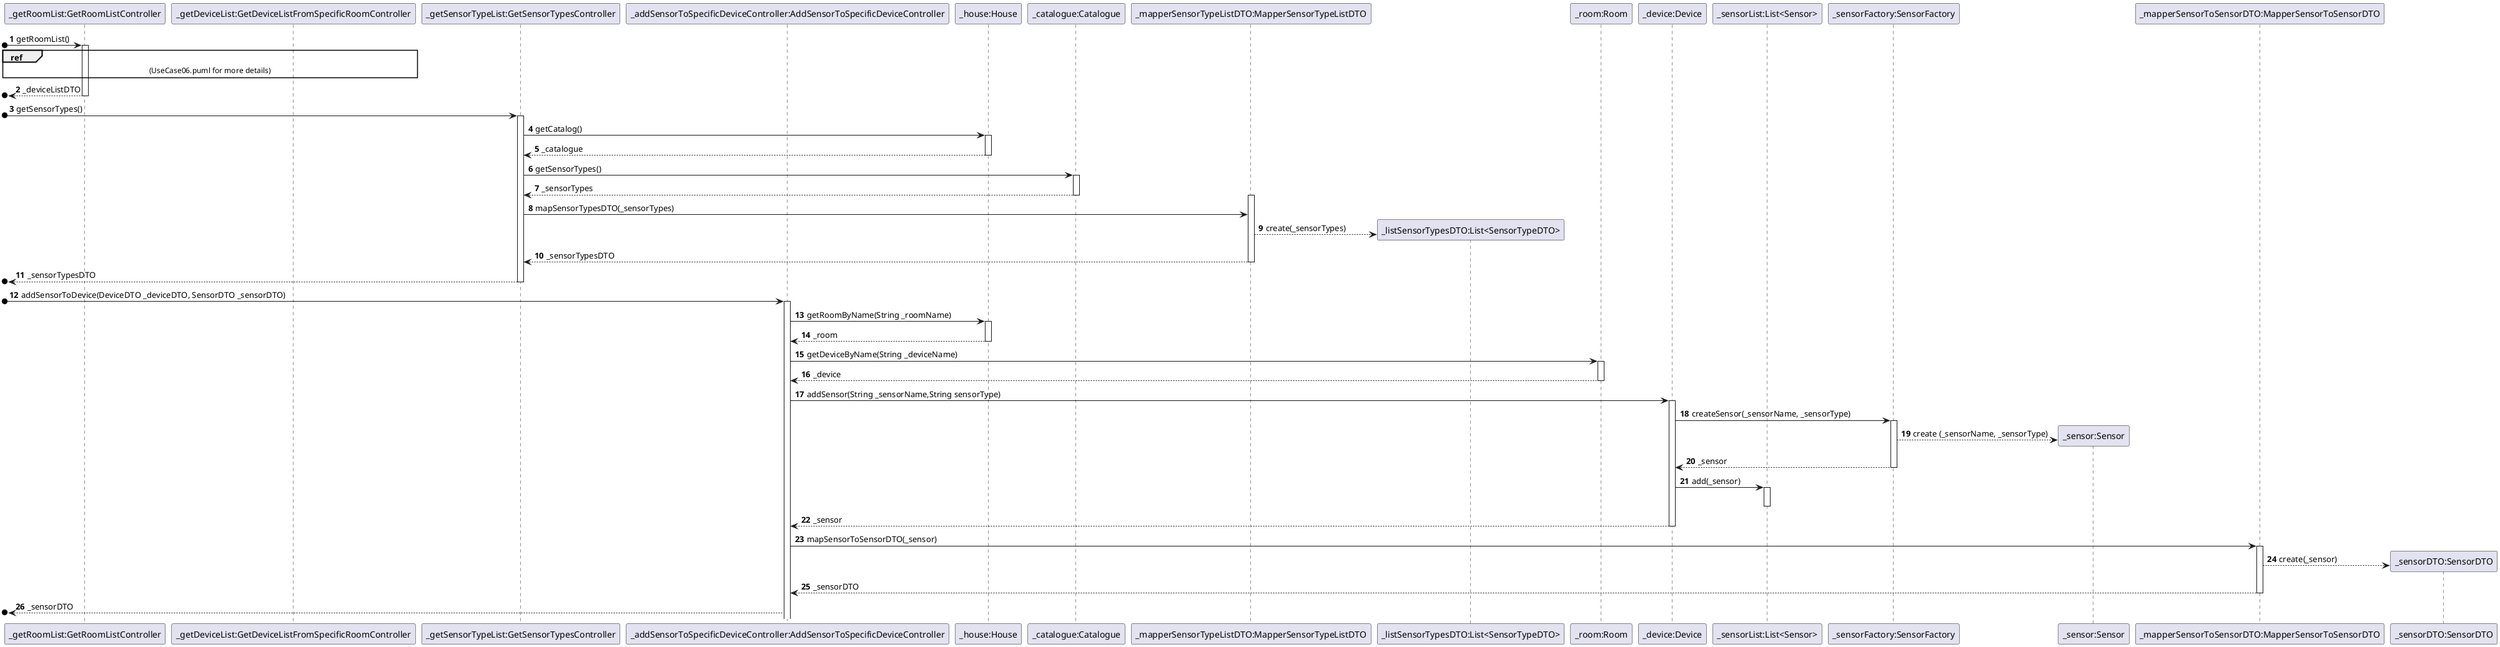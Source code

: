 @startuml
'https://plantuml.com/sequence-diagram

autonumber

participant "_getRoomList:GetRoomListController" as C
participant "_getDeviceList:GetDeviceListFromSpecificRoomController" as D
participant "_getSensorTypeList:GetSensorTypesController" as S
participant "_addSensorToSpecificDeviceController:AddSensorToSpecificDeviceController" as C7
participant "_house:House" as H
participant "_catalogue:Catalogue" as CAT
participant "_mapperSensorTypeListDTO:MapperSensorTypeListDTO" as M
participant "_listSensorTypesDTO:List<SensorTypeDTO>" as L
participant "_room:Room" as R
participant "_device:Device" as D1
participant "_sensorList:List<Sensor>" as SL
participant "_sensorFactory:SensorFactory" as F
participant "_sensor:Sensor" as S1
participant "_mapperSensorToSensorDTO:MapperSensorToSensorDTO" as M1
participant "_sensorDTO:SensorDTO" as S2

[o->C : getRoomList()
activate C
ref over C,D : (UseCase06.puml for more details)
[o<--C : _deviceListDTO
deactivate C
[o->S: getSensorTypes()
activate S
S->H : getCatalog()
activate H
H-->S : _catalogue
deactivate H
S->CAT : getSensorTypes()
activate CAT
CAT-->S : _sensorTypes
deactivate CAT
activate M
S->M : mapSensorTypesDTO(_sensorTypes)
M-->L** : create(_sensorTypes)

M-->S: _sensorTypesDTO
deactivate M
[o<--S : _sensorTypesDTO
deactivate S

[o->C7: addSensorToDevice(DeviceDTO _deviceDTO, SensorDTO _sensorDTO)
activate C7
C7->H: getRoomByName(String _roomName)
activate H
H-->C7: _room
deactivate H
C7->R: getDeviceByName(String _deviceName)
activate R
R-->C7: _device
deactivate R
C7->D1: addSensor(String _sensorName,String sensorType)
activate D1
D1->F: createSensor(_sensorName, _sensorType)
activate F
F-->S1**: create (_sensorName, _sensorType)
F-->D1: _sensor
deactivate F
D1->SL: add(_sensor)
activate SL
deactivate SL
D1-->C7: _sensor
deactivate D1
C7->M1: mapSensorToSensorDTO(_sensor)
activate M1
M1-->S2**: create(_sensor)
M1-->C7: _sensorDTO
deactivate M1
[o<--C7: _sensorDTO


@enduml